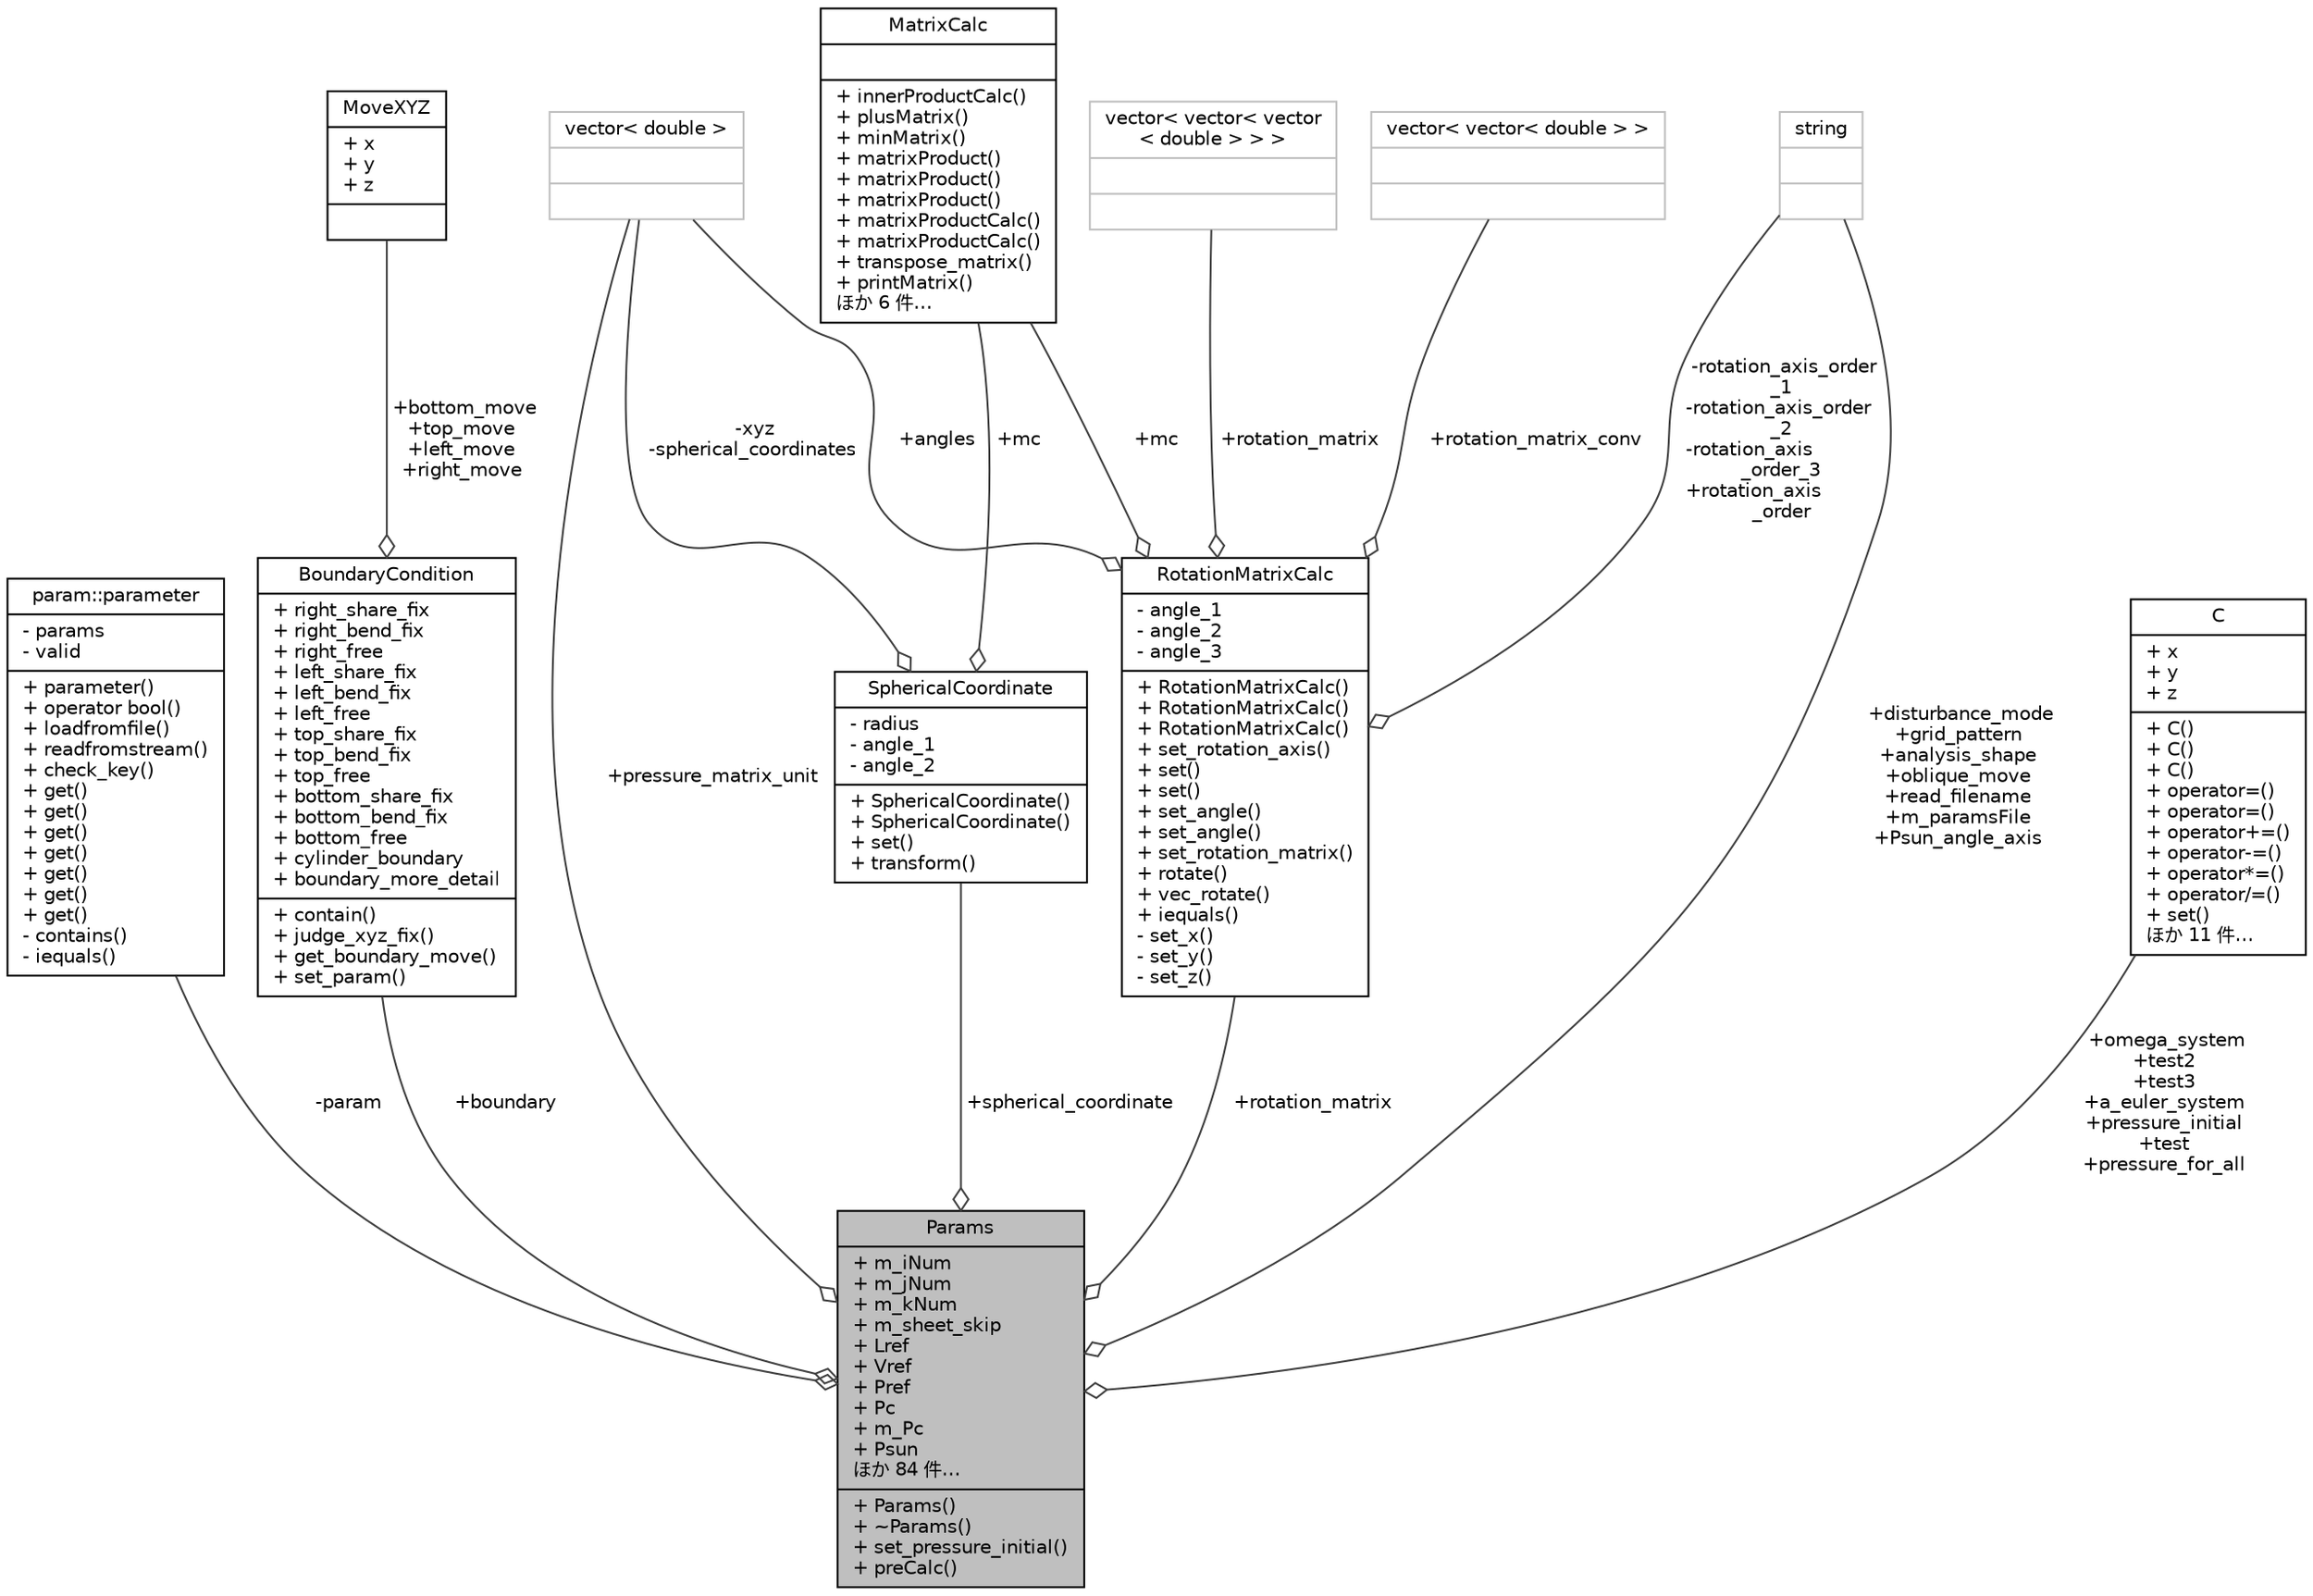 digraph "Params"
{
 // LATEX_PDF_SIZE
  edge [fontname="Helvetica",fontsize="10",labelfontname="Helvetica",labelfontsize="10"];
  node [fontname="Helvetica",fontsize="10",shape=record];
  Node1 [label="{Params\n|+ m_iNum\l+ m_jNum\l+ m_kNum\l+ m_sheet_skip\l+ Lref\l+ Vref\l+ Pref\l+ Pc\l+ m_Pc\l+ Psun\lほか 84 件…\l|+ Params()\l+ ~Params()\l+ set_pressure_initial()\l+ preCalc()\l}",height=0.2,width=0.4,color="black", fillcolor="grey75", style="filled", fontcolor="black",tooltip=" "];
  Node2 -> Node1 [color="grey25",fontsize="10",style="solid",label=" -param" ,arrowhead="odiamond",fontname="Helvetica"];
  Node2 [label="{param::parameter\n|- params\l- valid\l|+ parameter()\l+ operator bool()\l+ loadfromfile()\l+ readfromstream()\l+ check_key()\l+ get()\l+ get()\l+ get()\l+ get()\l+ get()\l+ get()\l+ get()\l- contains()\l- iequals()\l}",height=0.2,width=0.4,color="black", fillcolor="white", style="filled",URL="$classparam_1_1parameter.html",tooltip=" "];
  Node3 -> Node1 [color="grey25",fontsize="10",style="solid",label=" +boundary" ,arrowhead="odiamond",fontname="Helvetica"];
  Node3 [label="{BoundaryCondition\n|+ right_share_fix\l+ right_bend_fix\l+ right_free\l+ left_share_fix\l+ left_bend_fix\l+ left_free\l+ top_share_fix\l+ top_bend_fix\l+ top_free\l+ bottom_share_fix\l+ bottom_bend_fix\l+ bottom_free\l+ cylinder_boundary\l+ boundary_more_detail\l|+ contain()\l+ judge_xyz_fix()\l+ get_boundary_move()\l+ set_param()\l}",height=0.2,width=0.4,color="black", fillcolor="white", style="filled",URL="$structBoundaryCondition.html",tooltip=" "];
  Node4 -> Node3 [color="grey25",fontsize="10",style="solid",label=" +bottom_move\n+top_move\n+left_move\n+right_move" ,arrowhead="odiamond",fontname="Helvetica"];
  Node4 [label="{MoveXYZ\n|+ x\l+ y\l+ z\l|}",height=0.2,width=0.4,color="black", fillcolor="white", style="filled",URL="$structMoveXYZ.html",tooltip=" "];
  Node5 -> Node1 [color="grey25",fontsize="10",style="solid",label=" +spherical_coordinate" ,arrowhead="odiamond",fontname="Helvetica"];
  Node5 [label="{SphericalCoordinate\n|- radius\l- angle_1\l- angle_2\l|+ SphericalCoordinate()\l+ SphericalCoordinate()\l+ set()\l+ transform()\l}",height=0.2,width=0.4,color="black", fillcolor="white", style="filled",URL="$classSphericalCoordinate.html",tooltip=" "];
  Node6 -> Node5 [color="grey25",fontsize="10",style="solid",label=" +mc" ,arrowhead="odiamond",fontname="Helvetica"];
  Node6 [label="{MatrixCalc\n||+ innerProductCalc()\l+ plusMatrix()\l+ minMatrix()\l+ matrixProduct()\l+ matrixProduct()\l+ matrixProduct()\l+ matrixProductCalc()\l+ matrixProductCalc()\l+ transpose_matrix()\l+ printMatrix()\lほか 6 件…\l}",height=0.2,width=0.4,color="black", fillcolor="white", style="filled",URL="$classMatrixCalc.html",tooltip="行列を扱うクラス"];
  Node7 -> Node5 [color="grey25",fontsize="10",style="solid",label=" -xyz\n-spherical_coordinates" ,arrowhead="odiamond",fontname="Helvetica"];
  Node7 [label="{vector\< double \>\n||}",height=0.2,width=0.4,color="grey75", fillcolor="white", style="filled",tooltip=" "];
  Node8 -> Node1 [color="grey25",fontsize="10",style="solid",label=" +rotation_matrix" ,arrowhead="odiamond",fontname="Helvetica"];
  Node8 [label="{RotationMatrixCalc\n|- angle_1\l- angle_2\l- angle_3\l|+ RotationMatrixCalc()\l+ RotationMatrixCalc()\l+ RotationMatrixCalc()\l+ set_rotation_axis()\l+ set()\l+ set()\l+ set_angle()\l+ set_angle()\l+ set_rotation_matrix()\l+ rotate()\l+ vec_rotate()\l+ iequals()\l- set_x()\l- set_y()\l- set_z()\l}",height=0.2,width=0.4,color="black", fillcolor="white", style="filled",URL="$classRotationMatrixCalc.html",tooltip=" "];
  Node9 -> Node8 [color="grey25",fontsize="10",style="solid",label=" +rotation_matrix" ,arrowhead="odiamond",fontname="Helvetica"];
  Node9 [label="{vector\< vector\< vector\l\< double \> \> \>\n||}",height=0.2,width=0.4,color="grey75", fillcolor="white", style="filled",tooltip=" "];
  Node6 -> Node8 [color="grey25",fontsize="10",style="solid",label=" +mc" ,arrowhead="odiamond",fontname="Helvetica"];
  Node10 -> Node8 [color="grey25",fontsize="10",style="solid",label=" +rotation_matrix_conv" ,arrowhead="odiamond",fontname="Helvetica"];
  Node10 [label="{vector\< vector\< double \> \>\n||}",height=0.2,width=0.4,color="grey75", fillcolor="white", style="filled",tooltip=" "];
  Node11 -> Node8 [color="grey25",fontsize="10",style="solid",label=" -rotation_axis_order\l_1\n-rotation_axis_order\l_2\n-rotation_axis\l_order_3\n+rotation_axis\l_order" ,arrowhead="odiamond",fontname="Helvetica"];
  Node11 [label="{string\n||}",height=0.2,width=0.4,color="grey75", fillcolor="white", style="filled",tooltip=" "];
  Node7 -> Node8 [color="grey25",fontsize="10",style="solid",label=" +angles" ,arrowhead="odiamond",fontname="Helvetica"];
  Node11 -> Node1 [color="grey25",fontsize="10",style="solid",label=" +disturbance_mode\n+grid_pattern\n+analysis_shape\n+oblique_move\n+read_filename\n+m_paramsFile\n+Psun_angle_axis" ,arrowhead="odiamond",fontname="Helvetica"];
  Node7 -> Node1 [color="grey25",fontsize="10",style="solid",label=" +pressure_matrix_unit" ,arrowhead="odiamond",fontname="Helvetica"];
  Node12 -> Node1 [color="grey25",fontsize="10",style="solid",label=" +omega_system\n+test2\n+test3\n+a_euler_system\n+pressure_initial\n+test\n+pressure_for_all" ,arrowhead="odiamond",fontname="Helvetica"];
  Node12 [label="{C\n|+ x\l+ y\l+ z\l|+ C()\l+ C()\l+ C()\l+ operator=()\l+ operator=()\l+ operator+=()\l+ operator-=()\l+ operator*=()\l+ operator/=()\l+ set()\lほか 11 件…\l}",height=0.2,width=0.4,color="black", fillcolor="white", style="filled",URL="$classC.html",tooltip="x,y,z方向に値を持つ"];
}
